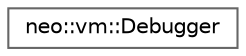 digraph "Graphical Class Hierarchy"
{
 // LATEX_PDF_SIZE
  bgcolor="transparent";
  edge [fontname=Helvetica,fontsize=10,labelfontname=Helvetica,labelfontsize=10];
  node [fontname=Helvetica,fontsize=10,shape=box,height=0.2,width=0.4];
  rankdir="LR";
  Node0 [id="Node000000",label="neo::vm::Debugger",height=0.2,width=0.4,color="grey40", fillcolor="white", style="filled",URL="$classneo_1_1vm_1_1_debugger.html",tooltip="Represents a debugger for the VM."];
}
